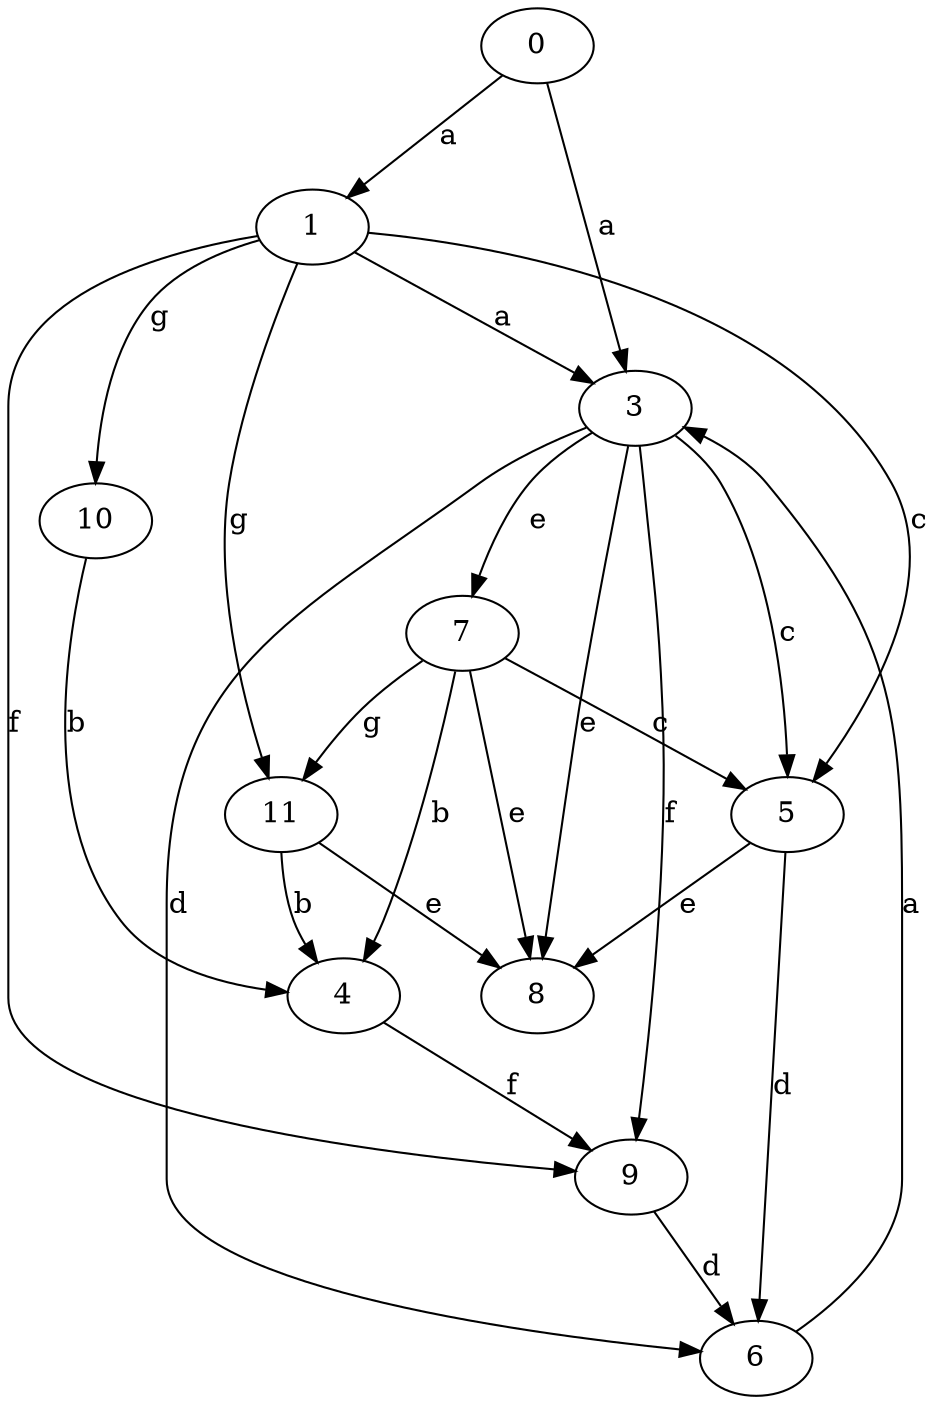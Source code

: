 strict digraph  {
0;
1;
3;
4;
5;
6;
7;
8;
9;
10;
11;
0 -> 1  [label=a];
0 -> 3  [label=a];
1 -> 3  [label=a];
1 -> 5  [label=c];
1 -> 9  [label=f];
1 -> 10  [label=g];
1 -> 11  [label=g];
3 -> 5  [label=c];
3 -> 6  [label=d];
3 -> 7  [label=e];
3 -> 8  [label=e];
3 -> 9  [label=f];
4 -> 9  [label=f];
5 -> 6  [label=d];
5 -> 8  [label=e];
6 -> 3  [label=a];
7 -> 4  [label=b];
7 -> 5  [label=c];
7 -> 8  [label=e];
7 -> 11  [label=g];
9 -> 6  [label=d];
10 -> 4  [label=b];
11 -> 4  [label=b];
11 -> 8  [label=e];
}
